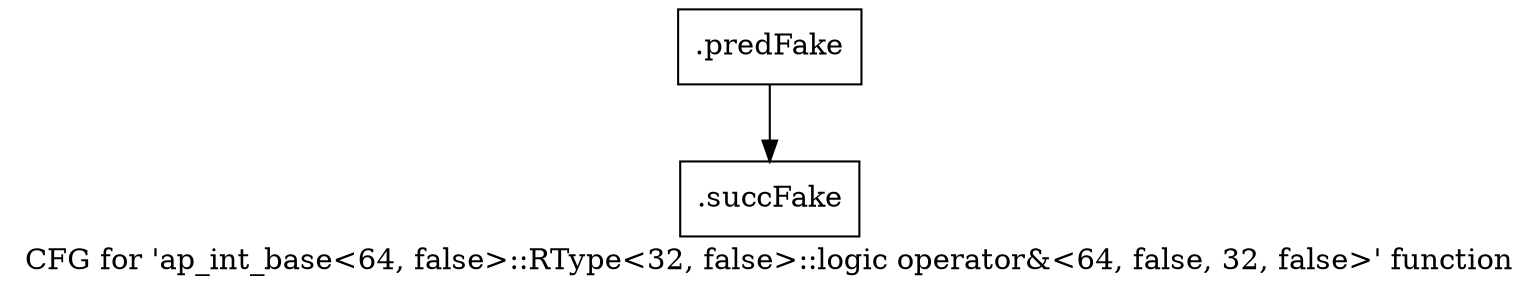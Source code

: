 digraph "CFG for 'ap_int_base\<64, false\>::RType\<32, false\>::logic operator&\<64, false, 32, false\>' function" {
	label="CFG for 'ap_int_base\<64, false\>::RType\<32, false\>::logic operator&\<64, false, 32, false\>' function";

	Node0x5f016d0 [shape=record,filename="",linenumber="",label="{.predFake}"];
	Node0x5f016d0 -> Node0x62f33a0[ callList="" memoryops="" filename="/mnt/xilinx/Vitis_HLS/2021.2/include/ap_int_base.h" execusionnum="512"];
	Node0x62f33a0 [shape=record,filename="/mnt/xilinx/Vitis_HLS/2021.2/include/ap_int_base.h",linenumber="1542",label="{.succFake}"];
}
